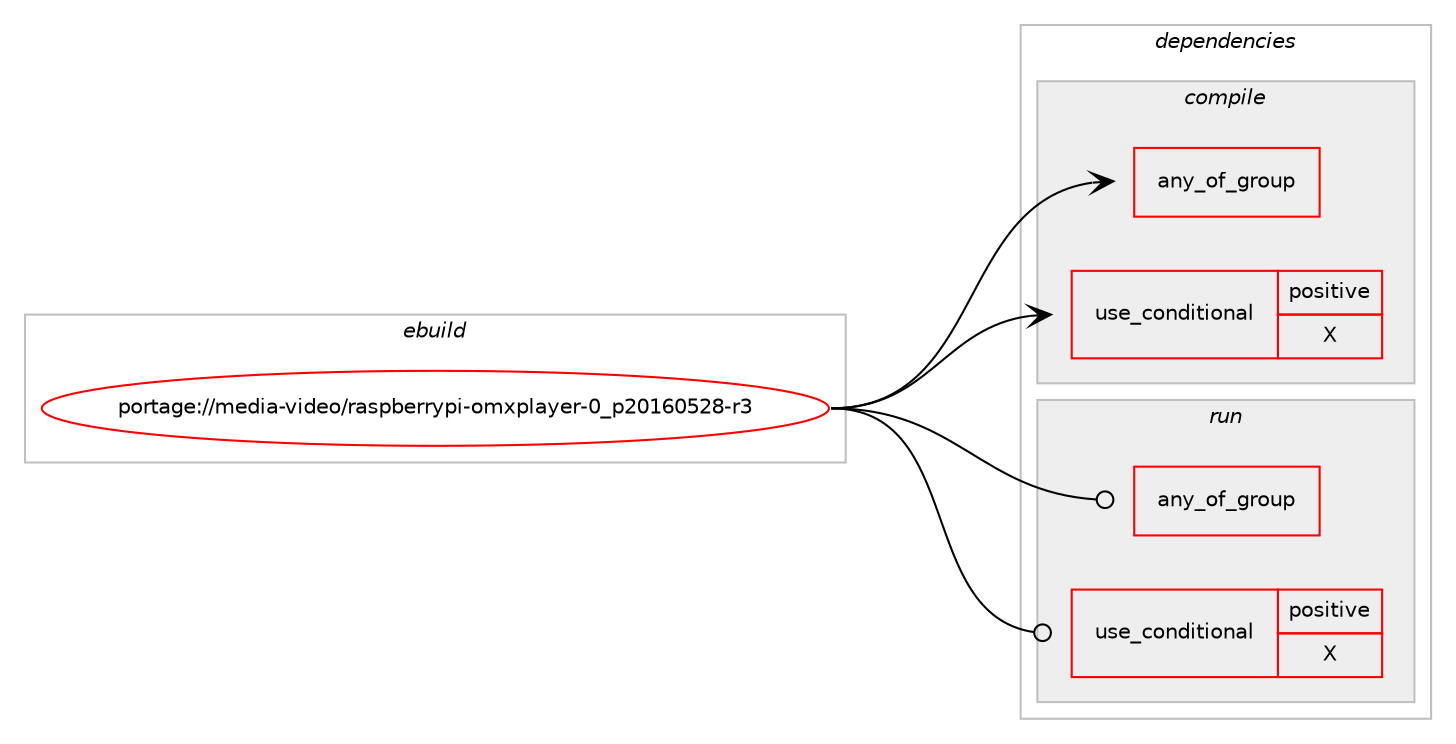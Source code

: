 digraph prolog {

# *************
# Graph options
# *************

newrank=true;
concentrate=true;
compound=true;
graph [rankdir=LR,fontname=Helvetica,fontsize=10,ranksep=1.5];#, ranksep=2.5, nodesep=0.2];
edge  [arrowhead=vee];
node  [fontname=Helvetica,fontsize=10];

# **********
# The ebuild
# **********

subgraph cluster_leftcol {
color=gray;
rank=same;
label=<<i>ebuild</i>>;
id [label="portage://media-video/raspberrypi-omxplayer-0_p20160528-r3", color=red, width=4, href="../media-video/raspberrypi-omxplayer-0_p20160528-r3.svg"];
}

# ****************
# The dependencies
# ****************

subgraph cluster_midcol {
color=gray;
label=<<i>dependencies</i>>;
subgraph cluster_compile {
fillcolor="#eeeeee";
style=filled;
label=<<i>compile</i>>;
subgraph any2314 {
dependency171837 [label=<<TABLE BORDER="0" CELLBORDER="1" CELLSPACING="0" CELLPADDING="4"><TR><TD CELLPADDING="10">any_of_group</TD></TR></TABLE>>, shape=none, color=red];# *** BEGIN UNKNOWN DEPENDENCY TYPE (TODO) ***
# dependency171837 -> package_dependency(portage://media-video/raspberrypi-omxplayer-0_p20160528-r3,install,no,media-libs,raspberrypi-userland,none,[,,],[],[])
# *** END UNKNOWN DEPENDENCY TYPE (TODO) ***

# *** BEGIN UNKNOWN DEPENDENCY TYPE (TODO) ***
# dependency171837 -> package_dependency(portage://media-video/raspberrypi-omxplayer-0_p20160528-r3,install,no,media-libs,raspberrypi-userland-bin,none,[,,],[],[])
# *** END UNKNOWN DEPENDENCY TYPE (TODO) ***

}
id:e -> dependency171837:w [weight=20,style="solid",arrowhead="vee"];
subgraph cond83645 {
dependency171838 [label=<<TABLE BORDER="0" CELLBORDER="1" CELLSPACING="0" CELLPADDING="4"><TR><TD ROWSPAN="3" CELLPADDING="10">use_conditional</TD></TR><TR><TD>positive</TD></TR><TR><TD>X</TD></TR></TABLE>>, shape=none, color=red];
# *** BEGIN UNKNOWN DEPENDENCY TYPE (TODO) ***
# dependency171838 -> package_dependency(portage://media-video/raspberrypi-omxplayer-0_p20160528-r3,install,no,x11-apps,xrefresh,none,[,,],[],[])
# *** END UNKNOWN DEPENDENCY TYPE (TODO) ***

# *** BEGIN UNKNOWN DEPENDENCY TYPE (TODO) ***
# dependency171838 -> package_dependency(portage://media-video/raspberrypi-omxplayer-0_p20160528-r3,install,no,x11-apps,xset,none,[,,],[],[])
# *** END UNKNOWN DEPENDENCY TYPE (TODO) ***

}
id:e -> dependency171838:w [weight=20,style="solid",arrowhead="vee"];
# *** BEGIN UNKNOWN DEPENDENCY TYPE (TODO) ***
# id -> package_dependency(portage://media-video/raspberrypi-omxplayer-0_p20160528-r3,install,no,dev-libs,boost,none,[,,],[],[])
# *** END UNKNOWN DEPENDENCY TYPE (TODO) ***

# *** BEGIN UNKNOWN DEPENDENCY TYPE (TODO) ***
# id -> package_dependency(portage://media-video/raspberrypi-omxplayer-0_p20160528-r3,install,no,dev-libs,libpcre,none,[,,],[],[])
# *** END UNKNOWN DEPENDENCY TYPE (TODO) ***

# *** BEGIN UNKNOWN DEPENDENCY TYPE (TODO) ***
# id -> package_dependency(portage://media-video/raspberrypi-omxplayer-0_p20160528-r3,install,no,media-fonts,freefont,none,[,,],[],[])
# *** END UNKNOWN DEPENDENCY TYPE (TODO) ***

# *** BEGIN UNKNOWN DEPENDENCY TYPE (TODO) ***
# id -> package_dependency(portage://media-video/raspberrypi-omxplayer-0_p20160528-r3,install,no,media-libs,freetype,none,[,,],[slot(2)],[])
# *** END UNKNOWN DEPENDENCY TYPE (TODO) ***

# *** BEGIN UNKNOWN DEPENDENCY TYPE (TODO) ***
# id -> package_dependency(portage://media-video/raspberrypi-omxplayer-0_p20160528-r3,install,no,media-video,ffmpeg,none,[,,],[],[])
# *** END UNKNOWN DEPENDENCY TYPE (TODO) ***

# *** BEGIN UNKNOWN DEPENDENCY TYPE (TODO) ***
# id -> package_dependency(portage://media-video/raspberrypi-omxplayer-0_p20160528-r3,install,no,sys-apps,dbus,none,[,,],[],[])
# *** END UNKNOWN DEPENDENCY TYPE (TODO) ***

# *** BEGIN UNKNOWN DEPENDENCY TYPE (TODO) ***
# id -> package_dependency(portage://media-video/raspberrypi-omxplayer-0_p20160528-r3,install,no,sys-apps,fbset,none,[,,],[],[])
# *** END UNKNOWN DEPENDENCY TYPE (TODO) ***

# *** BEGIN UNKNOWN DEPENDENCY TYPE (TODO) ***
# id -> package_dependency(portage://media-video/raspberrypi-omxplayer-0_p20160528-r3,install,no,virtual,pkgconfig,none,[,,],[],[])
# *** END UNKNOWN DEPENDENCY TYPE (TODO) ***

}
subgraph cluster_compileandrun {
fillcolor="#eeeeee";
style=filled;
label=<<i>compile and run</i>>;
}
subgraph cluster_run {
fillcolor="#eeeeee";
style=filled;
label=<<i>run</i>>;
subgraph any2315 {
dependency171839 [label=<<TABLE BORDER="0" CELLBORDER="1" CELLSPACING="0" CELLPADDING="4"><TR><TD CELLPADDING="10">any_of_group</TD></TR></TABLE>>, shape=none, color=red];# *** BEGIN UNKNOWN DEPENDENCY TYPE (TODO) ***
# dependency171839 -> package_dependency(portage://media-video/raspberrypi-omxplayer-0_p20160528-r3,run,no,media-libs,raspberrypi-userland,none,[,,],[],[])
# *** END UNKNOWN DEPENDENCY TYPE (TODO) ***

# *** BEGIN UNKNOWN DEPENDENCY TYPE (TODO) ***
# dependency171839 -> package_dependency(portage://media-video/raspberrypi-omxplayer-0_p20160528-r3,run,no,media-libs,raspberrypi-userland-bin,none,[,,],[],[])
# *** END UNKNOWN DEPENDENCY TYPE (TODO) ***

}
id:e -> dependency171839:w [weight=20,style="solid",arrowhead="odot"];
subgraph cond83646 {
dependency171840 [label=<<TABLE BORDER="0" CELLBORDER="1" CELLSPACING="0" CELLPADDING="4"><TR><TD ROWSPAN="3" CELLPADDING="10">use_conditional</TD></TR><TR><TD>positive</TD></TR><TR><TD>X</TD></TR></TABLE>>, shape=none, color=red];
# *** BEGIN UNKNOWN DEPENDENCY TYPE (TODO) ***
# dependency171840 -> package_dependency(portage://media-video/raspberrypi-omxplayer-0_p20160528-r3,run,no,x11-apps,xrefresh,none,[,,],[],[])
# *** END UNKNOWN DEPENDENCY TYPE (TODO) ***

# *** BEGIN UNKNOWN DEPENDENCY TYPE (TODO) ***
# dependency171840 -> package_dependency(portage://media-video/raspberrypi-omxplayer-0_p20160528-r3,run,no,x11-apps,xset,none,[,,],[],[])
# *** END UNKNOWN DEPENDENCY TYPE (TODO) ***

}
id:e -> dependency171840:w [weight=20,style="solid",arrowhead="odot"];
# *** BEGIN UNKNOWN DEPENDENCY TYPE (TODO) ***
# id -> package_dependency(portage://media-video/raspberrypi-omxplayer-0_p20160528-r3,run,no,dev-libs,boost,none,[,,],[],[])
# *** END UNKNOWN DEPENDENCY TYPE (TODO) ***

# *** BEGIN UNKNOWN DEPENDENCY TYPE (TODO) ***
# id -> package_dependency(portage://media-video/raspberrypi-omxplayer-0_p20160528-r3,run,no,dev-libs,libpcre,none,[,,],[],[])
# *** END UNKNOWN DEPENDENCY TYPE (TODO) ***

# *** BEGIN UNKNOWN DEPENDENCY TYPE (TODO) ***
# id -> package_dependency(portage://media-video/raspberrypi-omxplayer-0_p20160528-r3,run,no,media-fonts,freefont,none,[,,],[],[])
# *** END UNKNOWN DEPENDENCY TYPE (TODO) ***

# *** BEGIN UNKNOWN DEPENDENCY TYPE (TODO) ***
# id -> package_dependency(portage://media-video/raspberrypi-omxplayer-0_p20160528-r3,run,no,media-libs,freetype,none,[,,],[slot(2)],[])
# *** END UNKNOWN DEPENDENCY TYPE (TODO) ***

# *** BEGIN UNKNOWN DEPENDENCY TYPE (TODO) ***
# id -> package_dependency(portage://media-video/raspberrypi-omxplayer-0_p20160528-r3,run,no,media-video,ffmpeg,none,[,,],[],[])
# *** END UNKNOWN DEPENDENCY TYPE (TODO) ***

# *** BEGIN UNKNOWN DEPENDENCY TYPE (TODO) ***
# id -> package_dependency(portage://media-video/raspberrypi-omxplayer-0_p20160528-r3,run,no,sys-apps,dbus,none,[,,],[],[])
# *** END UNKNOWN DEPENDENCY TYPE (TODO) ***

# *** BEGIN UNKNOWN DEPENDENCY TYPE (TODO) ***
# id -> package_dependency(portage://media-video/raspberrypi-omxplayer-0_p20160528-r3,run,no,sys-apps,fbset,none,[,,],[],[])
# *** END UNKNOWN DEPENDENCY TYPE (TODO) ***

}
}

# **************
# The candidates
# **************

subgraph cluster_choices {
rank=same;
color=gray;
label=<<i>candidates</i>>;

}

}
